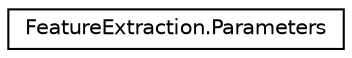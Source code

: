 digraph "Graphical Class Hierarchy"
{
  edge [fontname="Helvetica",fontsize="10",labelfontname="Helvetica",labelfontsize="10"];
  node [fontname="Helvetica",fontsize="10",shape=record];
  rankdir="LR";
  Node0 [label="FeatureExtraction.Parameters",height=0.2,width=0.4,color="black", fillcolor="white", style="filled",URL="$class_feature_extraction_1_1_parameters.html"];
}
